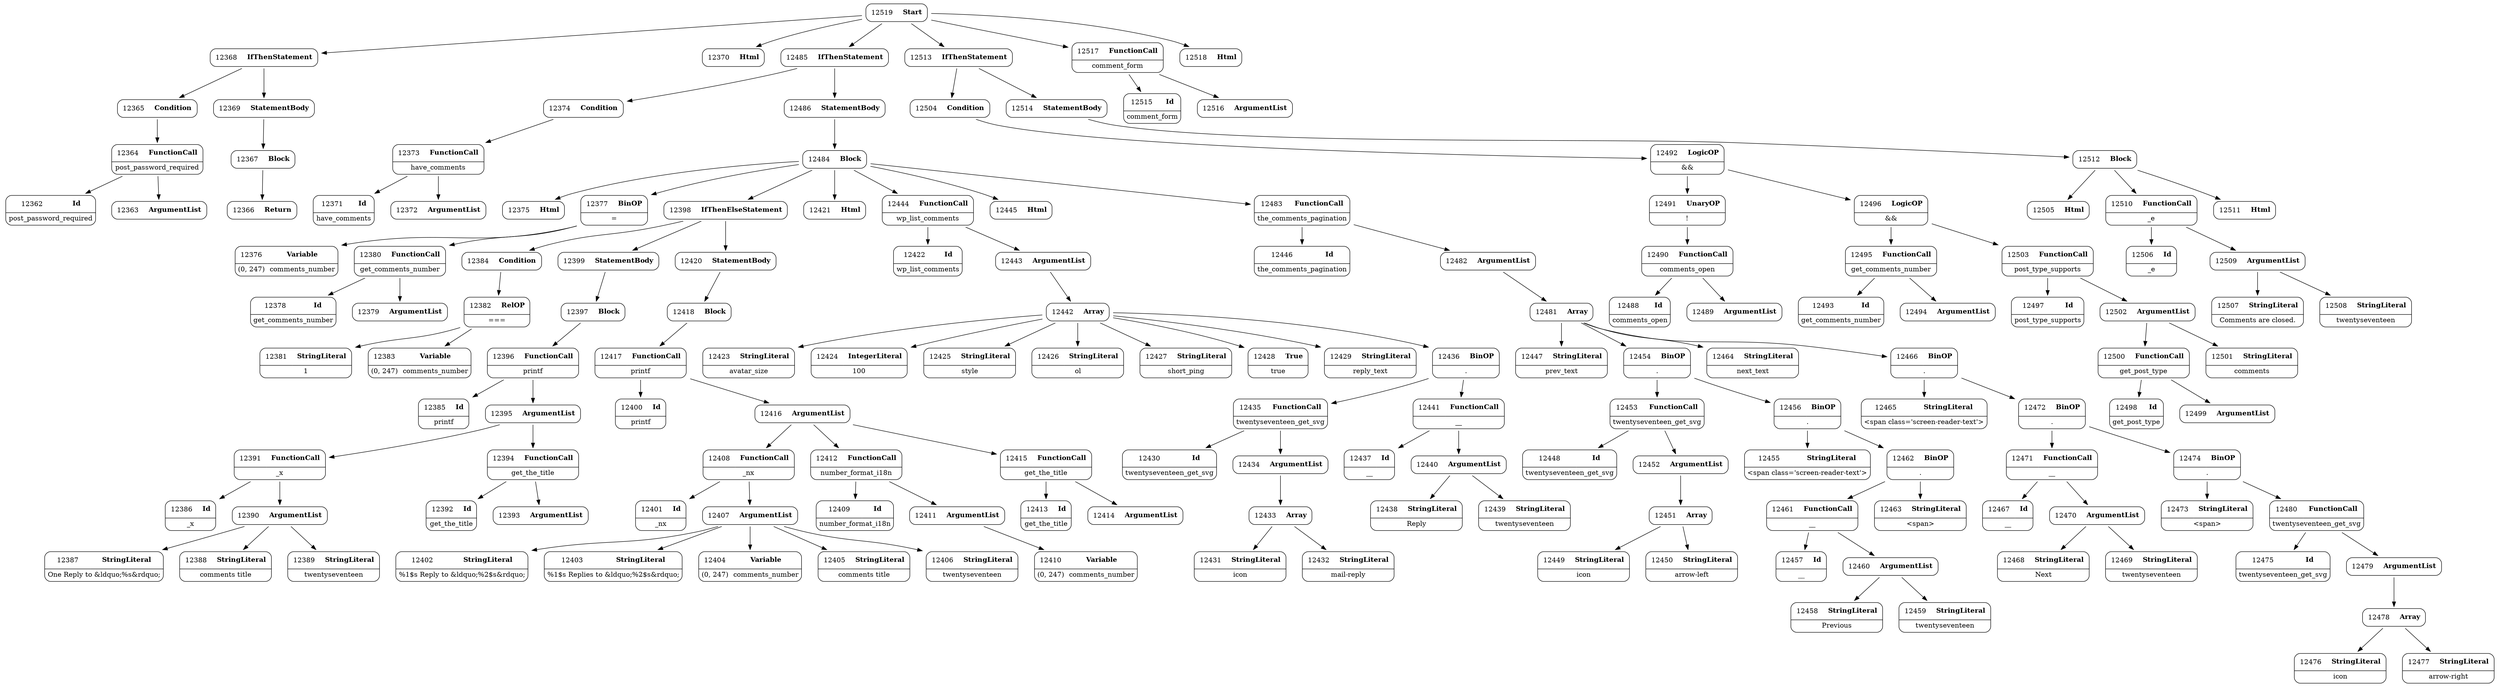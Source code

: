 digraph ast {
node [shape=none];
12362 [label=<<TABLE border='1' cellspacing='0' cellpadding='10' style='rounded' ><TR><TD border='0'>12362</TD><TD border='0'><B>Id</B></TD></TR><HR/><TR><TD border='0' cellpadding='5' colspan='2'>post_password_required</TD></TR></TABLE>>];
12363 [label=<<TABLE border='1' cellspacing='0' cellpadding='10' style='rounded' ><TR><TD border='0'>12363</TD><TD border='0'><B>ArgumentList</B></TD></TR></TABLE>>];
12364 [label=<<TABLE border='1' cellspacing='0' cellpadding='10' style='rounded' ><TR><TD border='0'>12364</TD><TD border='0'><B>FunctionCall</B></TD></TR><HR/><TR><TD border='0' cellpadding='5' colspan='2'>post_password_required</TD></TR></TABLE>>];
12364 -> 12362 [weight=2];
12364 -> 12363 [weight=2];
12365 [label=<<TABLE border='1' cellspacing='0' cellpadding='10' style='rounded' ><TR><TD border='0'>12365</TD><TD border='0'><B>Condition</B></TD></TR></TABLE>>];
12365 -> 12364 [weight=2];
12366 [label=<<TABLE border='1' cellspacing='0' cellpadding='10' style='rounded' ><TR><TD border='0'>12366</TD><TD border='0'><B>Return</B></TD></TR></TABLE>>];
12367 [label=<<TABLE border='1' cellspacing='0' cellpadding='10' style='rounded' ><TR><TD border='0'>12367</TD><TD border='0'><B>Block</B></TD></TR></TABLE>>];
12367 -> 12366 [weight=2];
12368 [label=<<TABLE border='1' cellspacing='0' cellpadding='10' style='rounded' ><TR><TD border='0'>12368</TD><TD border='0'><B>IfThenStatement</B></TD></TR></TABLE>>];
12368 -> 12365 [weight=2];
12368 -> 12369 [weight=2];
12369 [label=<<TABLE border='1' cellspacing='0' cellpadding='10' style='rounded' ><TR><TD border='0'>12369</TD><TD border='0'><B>StatementBody</B></TD></TR></TABLE>>];
12369 -> 12367 [weight=2];
12370 [label=<<TABLE border='1' cellspacing='0' cellpadding='10' style='rounded' ><TR><TD border='0'>12370</TD><TD border='0'><B>Html</B></TD></TR></TABLE>>];
12371 [label=<<TABLE border='1' cellspacing='0' cellpadding='10' style='rounded' ><TR><TD border='0'>12371</TD><TD border='0'><B>Id</B></TD></TR><HR/><TR><TD border='0' cellpadding='5' colspan='2'>have_comments</TD></TR></TABLE>>];
12372 [label=<<TABLE border='1' cellspacing='0' cellpadding='10' style='rounded' ><TR><TD border='0'>12372</TD><TD border='0'><B>ArgumentList</B></TD></TR></TABLE>>];
12373 [label=<<TABLE border='1' cellspacing='0' cellpadding='10' style='rounded' ><TR><TD border='0'>12373</TD><TD border='0'><B>FunctionCall</B></TD></TR><HR/><TR><TD border='0' cellpadding='5' colspan='2'>have_comments</TD></TR></TABLE>>];
12373 -> 12371 [weight=2];
12373 -> 12372 [weight=2];
12374 [label=<<TABLE border='1' cellspacing='0' cellpadding='10' style='rounded' ><TR><TD border='0'>12374</TD><TD border='0'><B>Condition</B></TD></TR></TABLE>>];
12374 -> 12373 [weight=2];
12375 [label=<<TABLE border='1' cellspacing='0' cellpadding='10' style='rounded' ><TR><TD border='0'>12375</TD><TD border='0'><B>Html</B></TD></TR></TABLE>>];
12376 [label=<<TABLE border='1' cellspacing='0' cellpadding='10' style='rounded' ><TR><TD border='0'>12376</TD><TD border='0'><B>Variable</B></TD></TR><HR/><TR><TD border='0' cellpadding='5'>(0, 247)</TD><TD border='0' cellpadding='5'>comments_number</TD></TR></TABLE>>];
12377 [label=<<TABLE border='1' cellspacing='0' cellpadding='10' style='rounded' ><TR><TD border='0'>12377</TD><TD border='0'><B>BinOP</B></TD></TR><HR/><TR><TD border='0' cellpadding='5' colspan='2'>=</TD></TR></TABLE>>];
12377 -> 12376 [weight=2];
12377 -> 12380 [weight=2];
12378 [label=<<TABLE border='1' cellspacing='0' cellpadding='10' style='rounded' ><TR><TD border='0'>12378</TD><TD border='0'><B>Id</B></TD></TR><HR/><TR><TD border='0' cellpadding='5' colspan='2'>get_comments_number</TD></TR></TABLE>>];
12379 [label=<<TABLE border='1' cellspacing='0' cellpadding='10' style='rounded' ><TR><TD border='0'>12379</TD><TD border='0'><B>ArgumentList</B></TD></TR></TABLE>>];
12380 [label=<<TABLE border='1' cellspacing='0' cellpadding='10' style='rounded' ><TR><TD border='0'>12380</TD><TD border='0'><B>FunctionCall</B></TD></TR><HR/><TR><TD border='0' cellpadding='5' colspan='2'>get_comments_number</TD></TR></TABLE>>];
12380 -> 12378 [weight=2];
12380 -> 12379 [weight=2];
12381 [label=<<TABLE border='1' cellspacing='0' cellpadding='10' style='rounded' ><TR><TD border='0'>12381</TD><TD border='0'><B>StringLiteral</B></TD></TR><HR/><TR><TD border='0' cellpadding='5' colspan='2'>1</TD></TR></TABLE>>];
12382 [label=<<TABLE border='1' cellspacing='0' cellpadding='10' style='rounded' ><TR><TD border='0'>12382</TD><TD border='0'><B>RelOP</B></TD></TR><HR/><TR><TD border='0' cellpadding='5' colspan='2'>===</TD></TR></TABLE>>];
12382 -> 12381 [weight=2];
12382 -> 12383 [weight=2];
12383 [label=<<TABLE border='1' cellspacing='0' cellpadding='10' style='rounded' ><TR><TD border='0'>12383</TD><TD border='0'><B>Variable</B></TD></TR><HR/><TR><TD border='0' cellpadding='5'>(0, 247)</TD><TD border='0' cellpadding='5'>comments_number</TD></TR></TABLE>>];
12384 [label=<<TABLE border='1' cellspacing='0' cellpadding='10' style='rounded' ><TR><TD border='0'>12384</TD><TD border='0'><B>Condition</B></TD></TR></TABLE>>];
12384 -> 12382 [weight=2];
12385 [label=<<TABLE border='1' cellspacing='0' cellpadding='10' style='rounded' ><TR><TD border='0'>12385</TD><TD border='0'><B>Id</B></TD></TR><HR/><TR><TD border='0' cellpadding='5' colspan='2'>printf</TD></TR></TABLE>>];
12386 [label=<<TABLE border='1' cellspacing='0' cellpadding='10' style='rounded' ><TR><TD border='0'>12386</TD><TD border='0'><B>Id</B></TD></TR><HR/><TR><TD border='0' cellpadding='5' colspan='2'>_x</TD></TR></TABLE>>];
12387 [label=<<TABLE border='1' cellspacing='0' cellpadding='10' style='rounded' ><TR><TD border='0'>12387</TD><TD border='0'><B>StringLiteral</B></TD></TR><HR/><TR><TD border='0' cellpadding='5' colspan='2'>One Reply to &amp;ldquo;%s&amp;rdquo;</TD></TR></TABLE>>];
12388 [label=<<TABLE border='1' cellspacing='0' cellpadding='10' style='rounded' ><TR><TD border='0'>12388</TD><TD border='0'><B>StringLiteral</B></TD></TR><HR/><TR><TD border='0' cellpadding='5' colspan='2'>comments title</TD></TR></TABLE>>];
12389 [label=<<TABLE border='1' cellspacing='0' cellpadding='10' style='rounded' ><TR><TD border='0'>12389</TD><TD border='0'><B>StringLiteral</B></TD></TR><HR/><TR><TD border='0' cellpadding='5' colspan='2'>twentyseventeen</TD></TR></TABLE>>];
12390 [label=<<TABLE border='1' cellspacing='0' cellpadding='10' style='rounded' ><TR><TD border='0'>12390</TD><TD border='0'><B>ArgumentList</B></TD></TR></TABLE>>];
12390 -> 12387 [weight=2];
12390 -> 12388 [weight=2];
12390 -> 12389 [weight=2];
12391 [label=<<TABLE border='1' cellspacing='0' cellpadding='10' style='rounded' ><TR><TD border='0'>12391</TD><TD border='0'><B>FunctionCall</B></TD></TR><HR/><TR><TD border='0' cellpadding='5' colspan='2'>_x</TD></TR></TABLE>>];
12391 -> 12386 [weight=2];
12391 -> 12390 [weight=2];
12392 [label=<<TABLE border='1' cellspacing='0' cellpadding='10' style='rounded' ><TR><TD border='0'>12392</TD><TD border='0'><B>Id</B></TD></TR><HR/><TR><TD border='0' cellpadding='5' colspan='2'>get_the_title</TD></TR></TABLE>>];
12393 [label=<<TABLE border='1' cellspacing='0' cellpadding='10' style='rounded' ><TR><TD border='0'>12393</TD><TD border='0'><B>ArgumentList</B></TD></TR></TABLE>>];
12394 [label=<<TABLE border='1' cellspacing='0' cellpadding='10' style='rounded' ><TR><TD border='0'>12394</TD><TD border='0'><B>FunctionCall</B></TD></TR><HR/><TR><TD border='0' cellpadding='5' colspan='2'>get_the_title</TD></TR></TABLE>>];
12394 -> 12392 [weight=2];
12394 -> 12393 [weight=2];
12395 [label=<<TABLE border='1' cellspacing='0' cellpadding='10' style='rounded' ><TR><TD border='0'>12395</TD><TD border='0'><B>ArgumentList</B></TD></TR></TABLE>>];
12395 -> 12391 [weight=2];
12395 -> 12394 [weight=2];
12396 [label=<<TABLE border='1' cellspacing='0' cellpadding='10' style='rounded' ><TR><TD border='0'>12396</TD><TD border='0'><B>FunctionCall</B></TD></TR><HR/><TR><TD border='0' cellpadding='5' colspan='2'>printf</TD></TR></TABLE>>];
12396 -> 12385 [weight=2];
12396 -> 12395 [weight=2];
12397 [label=<<TABLE border='1' cellspacing='0' cellpadding='10' style='rounded' ><TR><TD border='0'>12397</TD><TD border='0'><B>Block</B></TD></TR></TABLE>>];
12397 -> 12396 [weight=2];
12398 [label=<<TABLE border='1' cellspacing='0' cellpadding='10' style='rounded' ><TR><TD border='0'>12398</TD><TD border='0'><B>IfThenElseStatement</B></TD></TR></TABLE>>];
12398 -> 12384 [weight=2];
12398 -> 12399 [weight=2];
12398 -> 12420 [weight=2];
12399 [label=<<TABLE border='1' cellspacing='0' cellpadding='10' style='rounded' ><TR><TD border='0'>12399</TD><TD border='0'><B>StatementBody</B></TD></TR></TABLE>>];
12399 -> 12397 [weight=2];
12400 [label=<<TABLE border='1' cellspacing='0' cellpadding='10' style='rounded' ><TR><TD border='0'>12400</TD><TD border='0'><B>Id</B></TD></TR><HR/><TR><TD border='0' cellpadding='5' colspan='2'>printf</TD></TR></TABLE>>];
12401 [label=<<TABLE border='1' cellspacing='0' cellpadding='10' style='rounded' ><TR><TD border='0'>12401</TD><TD border='0'><B>Id</B></TD></TR><HR/><TR><TD border='0' cellpadding='5' colspan='2'>_nx</TD></TR></TABLE>>];
12402 [label=<<TABLE border='1' cellspacing='0' cellpadding='10' style='rounded' ><TR><TD border='0'>12402</TD><TD border='0'><B>StringLiteral</B></TD></TR><HR/><TR><TD border='0' cellpadding='5' colspan='2'>%1$s Reply to &amp;ldquo;%2$s&amp;rdquo;</TD></TR></TABLE>>];
12403 [label=<<TABLE border='1' cellspacing='0' cellpadding='10' style='rounded' ><TR><TD border='0'>12403</TD><TD border='0'><B>StringLiteral</B></TD></TR><HR/><TR><TD border='0' cellpadding='5' colspan='2'>%1$s Replies to &amp;ldquo;%2$s&amp;rdquo;</TD></TR></TABLE>>];
12404 [label=<<TABLE border='1' cellspacing='0' cellpadding='10' style='rounded' ><TR><TD border='0'>12404</TD><TD border='0'><B>Variable</B></TD></TR><HR/><TR><TD border='0' cellpadding='5'>(0, 247)</TD><TD border='0' cellpadding='5'>comments_number</TD></TR></TABLE>>];
12405 [label=<<TABLE border='1' cellspacing='0' cellpadding='10' style='rounded' ><TR><TD border='0'>12405</TD><TD border='0'><B>StringLiteral</B></TD></TR><HR/><TR><TD border='0' cellpadding='5' colspan='2'>comments title</TD></TR></TABLE>>];
12406 [label=<<TABLE border='1' cellspacing='0' cellpadding='10' style='rounded' ><TR><TD border='0'>12406</TD><TD border='0'><B>StringLiteral</B></TD></TR><HR/><TR><TD border='0' cellpadding='5' colspan='2'>twentyseventeen</TD></TR></TABLE>>];
12407 [label=<<TABLE border='1' cellspacing='0' cellpadding='10' style='rounded' ><TR><TD border='0'>12407</TD><TD border='0'><B>ArgumentList</B></TD></TR></TABLE>>];
12407 -> 12402 [weight=2];
12407 -> 12403 [weight=2];
12407 -> 12404 [weight=2];
12407 -> 12405 [weight=2];
12407 -> 12406 [weight=2];
12408 [label=<<TABLE border='1' cellspacing='0' cellpadding='10' style='rounded' ><TR><TD border='0'>12408</TD><TD border='0'><B>FunctionCall</B></TD></TR><HR/><TR><TD border='0' cellpadding='5' colspan='2'>_nx</TD></TR></TABLE>>];
12408 -> 12401 [weight=2];
12408 -> 12407 [weight=2];
12409 [label=<<TABLE border='1' cellspacing='0' cellpadding='10' style='rounded' ><TR><TD border='0'>12409</TD><TD border='0'><B>Id</B></TD></TR><HR/><TR><TD border='0' cellpadding='5' colspan='2'>number_format_i18n</TD></TR></TABLE>>];
12410 [label=<<TABLE border='1' cellspacing='0' cellpadding='10' style='rounded' ><TR><TD border='0'>12410</TD><TD border='0'><B>Variable</B></TD></TR><HR/><TR><TD border='0' cellpadding='5'>(0, 247)</TD><TD border='0' cellpadding='5'>comments_number</TD></TR></TABLE>>];
12411 [label=<<TABLE border='1' cellspacing='0' cellpadding='10' style='rounded' ><TR><TD border='0'>12411</TD><TD border='0'><B>ArgumentList</B></TD></TR></TABLE>>];
12411 -> 12410 [weight=2];
12412 [label=<<TABLE border='1' cellspacing='0' cellpadding='10' style='rounded' ><TR><TD border='0'>12412</TD><TD border='0'><B>FunctionCall</B></TD></TR><HR/><TR><TD border='0' cellpadding='5' colspan='2'>number_format_i18n</TD></TR></TABLE>>];
12412 -> 12409 [weight=2];
12412 -> 12411 [weight=2];
12413 [label=<<TABLE border='1' cellspacing='0' cellpadding='10' style='rounded' ><TR><TD border='0'>12413</TD><TD border='0'><B>Id</B></TD></TR><HR/><TR><TD border='0' cellpadding='5' colspan='2'>get_the_title</TD></TR></TABLE>>];
12414 [label=<<TABLE border='1' cellspacing='0' cellpadding='10' style='rounded' ><TR><TD border='0'>12414</TD><TD border='0'><B>ArgumentList</B></TD></TR></TABLE>>];
12415 [label=<<TABLE border='1' cellspacing='0' cellpadding='10' style='rounded' ><TR><TD border='0'>12415</TD><TD border='0'><B>FunctionCall</B></TD></TR><HR/><TR><TD border='0' cellpadding='5' colspan='2'>get_the_title</TD></TR></TABLE>>];
12415 -> 12413 [weight=2];
12415 -> 12414 [weight=2];
12416 [label=<<TABLE border='1' cellspacing='0' cellpadding='10' style='rounded' ><TR><TD border='0'>12416</TD><TD border='0'><B>ArgumentList</B></TD></TR></TABLE>>];
12416 -> 12408 [weight=2];
12416 -> 12412 [weight=2];
12416 -> 12415 [weight=2];
12417 [label=<<TABLE border='1' cellspacing='0' cellpadding='10' style='rounded' ><TR><TD border='0'>12417</TD><TD border='0'><B>FunctionCall</B></TD></TR><HR/><TR><TD border='0' cellpadding='5' colspan='2'>printf</TD></TR></TABLE>>];
12417 -> 12400 [weight=2];
12417 -> 12416 [weight=2];
12418 [label=<<TABLE border='1' cellspacing='0' cellpadding='10' style='rounded' ><TR><TD border='0'>12418</TD><TD border='0'><B>Block</B></TD></TR></TABLE>>];
12418 -> 12417 [weight=2];
12420 [label=<<TABLE border='1' cellspacing='0' cellpadding='10' style='rounded' ><TR><TD border='0'>12420</TD><TD border='0'><B>StatementBody</B></TD></TR></TABLE>>];
12420 -> 12418 [weight=2];
12421 [label=<<TABLE border='1' cellspacing='0' cellpadding='10' style='rounded' ><TR><TD border='0'>12421</TD><TD border='0'><B>Html</B></TD></TR></TABLE>>];
12422 [label=<<TABLE border='1' cellspacing='0' cellpadding='10' style='rounded' ><TR><TD border='0'>12422</TD><TD border='0'><B>Id</B></TD></TR><HR/><TR><TD border='0' cellpadding='5' colspan='2'>wp_list_comments</TD></TR></TABLE>>];
12423 [label=<<TABLE border='1' cellspacing='0' cellpadding='10' style='rounded' ><TR><TD border='0'>12423</TD><TD border='0'><B>StringLiteral</B></TD></TR><HR/><TR><TD border='0' cellpadding='5' colspan='2'>avatar_size</TD></TR></TABLE>>];
12424 [label=<<TABLE border='1' cellspacing='0' cellpadding='10' style='rounded' ><TR><TD border='0'>12424</TD><TD border='0'><B>IntegerLiteral</B></TD></TR><HR/><TR><TD border='0' cellpadding='5' colspan='2'>100</TD></TR></TABLE>>];
12425 [label=<<TABLE border='1' cellspacing='0' cellpadding='10' style='rounded' ><TR><TD border='0'>12425</TD><TD border='0'><B>StringLiteral</B></TD></TR><HR/><TR><TD border='0' cellpadding='5' colspan='2'>style</TD></TR></TABLE>>];
12426 [label=<<TABLE border='1' cellspacing='0' cellpadding='10' style='rounded' ><TR><TD border='0'>12426</TD><TD border='0'><B>StringLiteral</B></TD></TR><HR/><TR><TD border='0' cellpadding='5' colspan='2'>ol</TD></TR></TABLE>>];
12427 [label=<<TABLE border='1' cellspacing='0' cellpadding='10' style='rounded' ><TR><TD border='0'>12427</TD><TD border='0'><B>StringLiteral</B></TD></TR><HR/><TR><TD border='0' cellpadding='5' colspan='2'>short_ping</TD></TR></TABLE>>];
12428 [label=<<TABLE border='1' cellspacing='0' cellpadding='10' style='rounded' ><TR><TD border='0'>12428</TD><TD border='0'><B>True</B></TD></TR><HR/><TR><TD border='0' cellpadding='5' colspan='2'>true</TD></TR></TABLE>>];
12429 [label=<<TABLE border='1' cellspacing='0' cellpadding='10' style='rounded' ><TR><TD border='0'>12429</TD><TD border='0'><B>StringLiteral</B></TD></TR><HR/><TR><TD border='0' cellpadding='5' colspan='2'>reply_text</TD></TR></TABLE>>];
12430 [label=<<TABLE border='1' cellspacing='0' cellpadding='10' style='rounded' ><TR><TD border='0'>12430</TD><TD border='0'><B>Id</B></TD></TR><HR/><TR><TD border='0' cellpadding='5' colspan='2'>twentyseventeen_get_svg</TD></TR></TABLE>>];
12431 [label=<<TABLE border='1' cellspacing='0' cellpadding='10' style='rounded' ><TR><TD border='0'>12431</TD><TD border='0'><B>StringLiteral</B></TD></TR><HR/><TR><TD border='0' cellpadding='5' colspan='2'>icon</TD></TR></TABLE>>];
12432 [label=<<TABLE border='1' cellspacing='0' cellpadding='10' style='rounded' ><TR><TD border='0'>12432</TD><TD border='0'><B>StringLiteral</B></TD></TR><HR/><TR><TD border='0' cellpadding='5' colspan='2'>mail-reply</TD></TR></TABLE>>];
12433 [label=<<TABLE border='1' cellspacing='0' cellpadding='10' style='rounded' ><TR><TD border='0'>12433</TD><TD border='0'><B>Array</B></TD></TR></TABLE>>];
12433 -> 12431 [weight=2];
12433 -> 12432 [weight=2];
12434 [label=<<TABLE border='1' cellspacing='0' cellpadding='10' style='rounded' ><TR><TD border='0'>12434</TD><TD border='0'><B>ArgumentList</B></TD></TR></TABLE>>];
12434 -> 12433 [weight=2];
12435 [label=<<TABLE border='1' cellspacing='0' cellpadding='10' style='rounded' ><TR><TD border='0'>12435</TD><TD border='0'><B>FunctionCall</B></TD></TR><HR/><TR><TD border='0' cellpadding='5' colspan='2'>twentyseventeen_get_svg</TD></TR></TABLE>>];
12435 -> 12430 [weight=2];
12435 -> 12434 [weight=2];
12436 [label=<<TABLE border='1' cellspacing='0' cellpadding='10' style='rounded' ><TR><TD border='0'>12436</TD><TD border='0'><B>BinOP</B></TD></TR><HR/><TR><TD border='0' cellpadding='5' colspan='2'>.</TD></TR></TABLE>>];
12436 -> 12435 [weight=2];
12436 -> 12441 [weight=2];
12437 [label=<<TABLE border='1' cellspacing='0' cellpadding='10' style='rounded' ><TR><TD border='0'>12437</TD><TD border='0'><B>Id</B></TD></TR><HR/><TR><TD border='0' cellpadding='5' colspan='2'>__</TD></TR></TABLE>>];
12438 [label=<<TABLE border='1' cellspacing='0' cellpadding='10' style='rounded' ><TR><TD border='0'>12438</TD><TD border='0'><B>StringLiteral</B></TD></TR><HR/><TR><TD border='0' cellpadding='5' colspan='2'>Reply</TD></TR></TABLE>>];
12439 [label=<<TABLE border='1' cellspacing='0' cellpadding='10' style='rounded' ><TR><TD border='0'>12439</TD><TD border='0'><B>StringLiteral</B></TD></TR><HR/><TR><TD border='0' cellpadding='5' colspan='2'>twentyseventeen</TD></TR></TABLE>>];
12440 [label=<<TABLE border='1' cellspacing='0' cellpadding='10' style='rounded' ><TR><TD border='0'>12440</TD><TD border='0'><B>ArgumentList</B></TD></TR></TABLE>>];
12440 -> 12438 [weight=2];
12440 -> 12439 [weight=2];
12441 [label=<<TABLE border='1' cellspacing='0' cellpadding='10' style='rounded' ><TR><TD border='0'>12441</TD><TD border='0'><B>FunctionCall</B></TD></TR><HR/><TR><TD border='0' cellpadding='5' colspan='2'>__</TD></TR></TABLE>>];
12441 -> 12437 [weight=2];
12441 -> 12440 [weight=2];
12442 [label=<<TABLE border='1' cellspacing='0' cellpadding='10' style='rounded' ><TR><TD border='0'>12442</TD><TD border='0'><B>Array</B></TD></TR></TABLE>>];
12442 -> 12423 [weight=2];
12442 -> 12424 [weight=2];
12442 -> 12425 [weight=2];
12442 -> 12426 [weight=2];
12442 -> 12427 [weight=2];
12442 -> 12428 [weight=2];
12442 -> 12429 [weight=2];
12442 -> 12436 [weight=2];
12443 [label=<<TABLE border='1' cellspacing='0' cellpadding='10' style='rounded' ><TR><TD border='0'>12443</TD><TD border='0'><B>ArgumentList</B></TD></TR></TABLE>>];
12443 -> 12442 [weight=2];
12444 [label=<<TABLE border='1' cellspacing='0' cellpadding='10' style='rounded' ><TR><TD border='0'>12444</TD><TD border='0'><B>FunctionCall</B></TD></TR><HR/><TR><TD border='0' cellpadding='5' colspan='2'>wp_list_comments</TD></TR></TABLE>>];
12444 -> 12422 [weight=2];
12444 -> 12443 [weight=2];
12445 [label=<<TABLE border='1' cellspacing='0' cellpadding='10' style='rounded' ><TR><TD border='0'>12445</TD><TD border='0'><B>Html</B></TD></TR></TABLE>>];
12446 [label=<<TABLE border='1' cellspacing='0' cellpadding='10' style='rounded' ><TR><TD border='0'>12446</TD><TD border='0'><B>Id</B></TD></TR><HR/><TR><TD border='0' cellpadding='5' colspan='2'>the_comments_pagination</TD></TR></TABLE>>];
12447 [label=<<TABLE border='1' cellspacing='0' cellpadding='10' style='rounded' ><TR><TD border='0'>12447</TD><TD border='0'><B>StringLiteral</B></TD></TR><HR/><TR><TD border='0' cellpadding='5' colspan='2'>prev_text</TD></TR></TABLE>>];
12448 [label=<<TABLE border='1' cellspacing='0' cellpadding='10' style='rounded' ><TR><TD border='0'>12448</TD><TD border='0'><B>Id</B></TD></TR><HR/><TR><TD border='0' cellpadding='5' colspan='2'>twentyseventeen_get_svg</TD></TR></TABLE>>];
12449 [label=<<TABLE border='1' cellspacing='0' cellpadding='10' style='rounded' ><TR><TD border='0'>12449</TD><TD border='0'><B>StringLiteral</B></TD></TR><HR/><TR><TD border='0' cellpadding='5' colspan='2'>icon</TD></TR></TABLE>>];
12450 [label=<<TABLE border='1' cellspacing='0' cellpadding='10' style='rounded' ><TR><TD border='0'>12450</TD><TD border='0'><B>StringLiteral</B></TD></TR><HR/><TR><TD border='0' cellpadding='5' colspan='2'>arrow-left</TD></TR></TABLE>>];
12451 [label=<<TABLE border='1' cellspacing='0' cellpadding='10' style='rounded' ><TR><TD border='0'>12451</TD><TD border='0'><B>Array</B></TD></TR></TABLE>>];
12451 -> 12449 [weight=2];
12451 -> 12450 [weight=2];
12452 [label=<<TABLE border='1' cellspacing='0' cellpadding='10' style='rounded' ><TR><TD border='0'>12452</TD><TD border='0'><B>ArgumentList</B></TD></TR></TABLE>>];
12452 -> 12451 [weight=2];
12453 [label=<<TABLE border='1' cellspacing='0' cellpadding='10' style='rounded' ><TR><TD border='0'>12453</TD><TD border='0'><B>FunctionCall</B></TD></TR><HR/><TR><TD border='0' cellpadding='5' colspan='2'>twentyseventeen_get_svg</TD></TR></TABLE>>];
12453 -> 12448 [weight=2];
12453 -> 12452 [weight=2];
12454 [label=<<TABLE border='1' cellspacing='0' cellpadding='10' style='rounded' ><TR><TD border='0'>12454</TD><TD border='0'><B>BinOP</B></TD></TR><HR/><TR><TD border='0' cellpadding='5' colspan='2'>.</TD></TR></TABLE>>];
12454 -> 12453 [weight=2];
12454 -> 12456 [weight=2];
12455 [label=<<TABLE border='1' cellspacing='0' cellpadding='10' style='rounded' ><TR><TD border='0'>12455</TD><TD border='0'><B>StringLiteral</B></TD></TR><HR/><TR><TD border='0' cellpadding='5' colspan='2'>&lt;span class='screen-reader-text'&gt;</TD></TR></TABLE>>];
12456 [label=<<TABLE border='1' cellspacing='0' cellpadding='10' style='rounded' ><TR><TD border='0'>12456</TD><TD border='0'><B>BinOP</B></TD></TR><HR/><TR><TD border='0' cellpadding='5' colspan='2'>.</TD></TR></TABLE>>];
12456 -> 12455 [weight=2];
12456 -> 12462 [weight=2];
12457 [label=<<TABLE border='1' cellspacing='0' cellpadding='10' style='rounded' ><TR><TD border='0'>12457</TD><TD border='0'><B>Id</B></TD></TR><HR/><TR><TD border='0' cellpadding='5' colspan='2'>__</TD></TR></TABLE>>];
12458 [label=<<TABLE border='1' cellspacing='0' cellpadding='10' style='rounded' ><TR><TD border='0'>12458</TD><TD border='0'><B>StringLiteral</B></TD></TR><HR/><TR><TD border='0' cellpadding='5' colspan='2'>Previous</TD></TR></TABLE>>];
12459 [label=<<TABLE border='1' cellspacing='0' cellpadding='10' style='rounded' ><TR><TD border='0'>12459</TD><TD border='0'><B>StringLiteral</B></TD></TR><HR/><TR><TD border='0' cellpadding='5' colspan='2'>twentyseventeen</TD></TR></TABLE>>];
12460 [label=<<TABLE border='1' cellspacing='0' cellpadding='10' style='rounded' ><TR><TD border='0'>12460</TD><TD border='0'><B>ArgumentList</B></TD></TR></TABLE>>];
12460 -> 12458 [weight=2];
12460 -> 12459 [weight=2];
12461 [label=<<TABLE border='1' cellspacing='0' cellpadding='10' style='rounded' ><TR><TD border='0'>12461</TD><TD border='0'><B>FunctionCall</B></TD></TR><HR/><TR><TD border='0' cellpadding='5' colspan='2'>__</TD></TR></TABLE>>];
12461 -> 12457 [weight=2];
12461 -> 12460 [weight=2];
12462 [label=<<TABLE border='1' cellspacing='0' cellpadding='10' style='rounded' ><TR><TD border='0'>12462</TD><TD border='0'><B>BinOP</B></TD></TR><HR/><TR><TD border='0' cellpadding='5' colspan='2'>.</TD></TR></TABLE>>];
12462 -> 12461 [weight=2];
12462 -> 12463 [weight=2];
12463 [label=<<TABLE border='1' cellspacing='0' cellpadding='10' style='rounded' ><TR><TD border='0'>12463</TD><TD border='0'><B>StringLiteral</B></TD></TR><HR/><TR><TD border='0' cellpadding='5' colspan='2'>&lt;span&gt;</TD></TR></TABLE>>];
12464 [label=<<TABLE border='1' cellspacing='0' cellpadding='10' style='rounded' ><TR><TD border='0'>12464</TD><TD border='0'><B>StringLiteral</B></TD></TR><HR/><TR><TD border='0' cellpadding='5' colspan='2'>next_text</TD></TR></TABLE>>];
12465 [label=<<TABLE border='1' cellspacing='0' cellpadding='10' style='rounded' ><TR><TD border='0'>12465</TD><TD border='0'><B>StringLiteral</B></TD></TR><HR/><TR><TD border='0' cellpadding='5' colspan='2'>&lt;span class='screen-reader-text'&gt;</TD></TR></TABLE>>];
12466 [label=<<TABLE border='1' cellspacing='0' cellpadding='10' style='rounded' ><TR><TD border='0'>12466</TD><TD border='0'><B>BinOP</B></TD></TR><HR/><TR><TD border='0' cellpadding='5' colspan='2'>.</TD></TR></TABLE>>];
12466 -> 12465 [weight=2];
12466 -> 12472 [weight=2];
12467 [label=<<TABLE border='1' cellspacing='0' cellpadding='10' style='rounded' ><TR><TD border='0'>12467</TD><TD border='0'><B>Id</B></TD></TR><HR/><TR><TD border='0' cellpadding='5' colspan='2'>__</TD></TR></TABLE>>];
12468 [label=<<TABLE border='1' cellspacing='0' cellpadding='10' style='rounded' ><TR><TD border='0'>12468</TD><TD border='0'><B>StringLiteral</B></TD></TR><HR/><TR><TD border='0' cellpadding='5' colspan='2'>Next</TD></TR></TABLE>>];
12469 [label=<<TABLE border='1' cellspacing='0' cellpadding='10' style='rounded' ><TR><TD border='0'>12469</TD><TD border='0'><B>StringLiteral</B></TD></TR><HR/><TR><TD border='0' cellpadding='5' colspan='2'>twentyseventeen</TD></TR></TABLE>>];
12470 [label=<<TABLE border='1' cellspacing='0' cellpadding='10' style='rounded' ><TR><TD border='0'>12470</TD><TD border='0'><B>ArgumentList</B></TD></TR></TABLE>>];
12470 -> 12468 [weight=2];
12470 -> 12469 [weight=2];
12471 [label=<<TABLE border='1' cellspacing='0' cellpadding='10' style='rounded' ><TR><TD border='0'>12471</TD><TD border='0'><B>FunctionCall</B></TD></TR><HR/><TR><TD border='0' cellpadding='5' colspan='2'>__</TD></TR></TABLE>>];
12471 -> 12467 [weight=2];
12471 -> 12470 [weight=2];
12472 [label=<<TABLE border='1' cellspacing='0' cellpadding='10' style='rounded' ><TR><TD border='0'>12472</TD><TD border='0'><B>BinOP</B></TD></TR><HR/><TR><TD border='0' cellpadding='5' colspan='2'>.</TD></TR></TABLE>>];
12472 -> 12471 [weight=2];
12472 -> 12474 [weight=2];
12473 [label=<<TABLE border='1' cellspacing='0' cellpadding='10' style='rounded' ><TR><TD border='0'>12473</TD><TD border='0'><B>StringLiteral</B></TD></TR><HR/><TR><TD border='0' cellpadding='5' colspan='2'>&lt;span&gt;</TD></TR></TABLE>>];
12474 [label=<<TABLE border='1' cellspacing='0' cellpadding='10' style='rounded' ><TR><TD border='0'>12474</TD><TD border='0'><B>BinOP</B></TD></TR><HR/><TR><TD border='0' cellpadding='5' colspan='2'>.</TD></TR></TABLE>>];
12474 -> 12473 [weight=2];
12474 -> 12480 [weight=2];
12475 [label=<<TABLE border='1' cellspacing='0' cellpadding='10' style='rounded' ><TR><TD border='0'>12475</TD><TD border='0'><B>Id</B></TD></TR><HR/><TR><TD border='0' cellpadding='5' colspan='2'>twentyseventeen_get_svg</TD></TR></TABLE>>];
12476 [label=<<TABLE border='1' cellspacing='0' cellpadding='10' style='rounded' ><TR><TD border='0'>12476</TD><TD border='0'><B>StringLiteral</B></TD></TR><HR/><TR><TD border='0' cellpadding='5' colspan='2'>icon</TD></TR></TABLE>>];
12477 [label=<<TABLE border='1' cellspacing='0' cellpadding='10' style='rounded' ><TR><TD border='0'>12477</TD><TD border='0'><B>StringLiteral</B></TD></TR><HR/><TR><TD border='0' cellpadding='5' colspan='2'>arrow-right</TD></TR></TABLE>>];
12478 [label=<<TABLE border='1' cellspacing='0' cellpadding='10' style='rounded' ><TR><TD border='0'>12478</TD><TD border='0'><B>Array</B></TD></TR></TABLE>>];
12478 -> 12476 [weight=2];
12478 -> 12477 [weight=2];
12479 [label=<<TABLE border='1' cellspacing='0' cellpadding='10' style='rounded' ><TR><TD border='0'>12479</TD><TD border='0'><B>ArgumentList</B></TD></TR></TABLE>>];
12479 -> 12478 [weight=2];
12480 [label=<<TABLE border='1' cellspacing='0' cellpadding='10' style='rounded' ><TR><TD border='0'>12480</TD><TD border='0'><B>FunctionCall</B></TD></TR><HR/><TR><TD border='0' cellpadding='5' colspan='2'>twentyseventeen_get_svg</TD></TR></TABLE>>];
12480 -> 12475 [weight=2];
12480 -> 12479 [weight=2];
12481 [label=<<TABLE border='1' cellspacing='0' cellpadding='10' style='rounded' ><TR><TD border='0'>12481</TD><TD border='0'><B>Array</B></TD></TR></TABLE>>];
12481 -> 12447 [weight=2];
12481 -> 12454 [weight=2];
12481 -> 12464 [weight=2];
12481 -> 12466 [weight=2];
12482 [label=<<TABLE border='1' cellspacing='0' cellpadding='10' style='rounded' ><TR><TD border='0'>12482</TD><TD border='0'><B>ArgumentList</B></TD></TR></TABLE>>];
12482 -> 12481 [weight=2];
12483 [label=<<TABLE border='1' cellspacing='0' cellpadding='10' style='rounded' ><TR><TD border='0'>12483</TD><TD border='0'><B>FunctionCall</B></TD></TR><HR/><TR><TD border='0' cellpadding='5' colspan='2'>the_comments_pagination</TD></TR></TABLE>>];
12483 -> 12446 [weight=2];
12483 -> 12482 [weight=2];
12484 [label=<<TABLE border='1' cellspacing='0' cellpadding='10' style='rounded' ><TR><TD border='0'>12484</TD><TD border='0'><B>Block</B></TD></TR></TABLE>>];
12484 -> 12375 [weight=2];
12484 -> 12377 [weight=2];
12484 -> 12398 [weight=2];
12484 -> 12421 [weight=2];
12484 -> 12444 [weight=2];
12484 -> 12445 [weight=2];
12484 -> 12483 [weight=2];
12485 [label=<<TABLE border='1' cellspacing='0' cellpadding='10' style='rounded' ><TR><TD border='0'>12485</TD><TD border='0'><B>IfThenStatement</B></TD></TR></TABLE>>];
12485 -> 12374 [weight=2];
12485 -> 12486 [weight=2];
12486 [label=<<TABLE border='1' cellspacing='0' cellpadding='10' style='rounded' ><TR><TD border='0'>12486</TD><TD border='0'><B>StatementBody</B></TD></TR></TABLE>>];
12486 -> 12484 [weight=2];
12488 [label=<<TABLE border='1' cellspacing='0' cellpadding='10' style='rounded' ><TR><TD border='0'>12488</TD><TD border='0'><B>Id</B></TD></TR><HR/><TR><TD border='0' cellpadding='5' colspan='2'>comments_open</TD></TR></TABLE>>];
12489 [label=<<TABLE border='1' cellspacing='0' cellpadding='10' style='rounded' ><TR><TD border='0'>12489</TD><TD border='0'><B>ArgumentList</B></TD></TR></TABLE>>];
12490 [label=<<TABLE border='1' cellspacing='0' cellpadding='10' style='rounded' ><TR><TD border='0'>12490</TD><TD border='0'><B>FunctionCall</B></TD></TR><HR/><TR><TD border='0' cellpadding='5' colspan='2'>comments_open</TD></TR></TABLE>>];
12490 -> 12488 [weight=2];
12490 -> 12489 [weight=2];
12491 [label=<<TABLE border='1' cellspacing='0' cellpadding='10' style='rounded' ><TR><TD border='0'>12491</TD><TD border='0'><B>UnaryOP</B></TD></TR><HR/><TR><TD border='0' cellpadding='5' colspan='2'>!</TD></TR></TABLE>>];
12491 -> 12490 [weight=2];
12492 [label=<<TABLE border='1' cellspacing='0' cellpadding='10' style='rounded' ><TR><TD border='0'>12492</TD><TD border='0'><B>LogicOP</B></TD></TR><HR/><TR><TD border='0' cellpadding='5' colspan='2'>&amp;&amp;</TD></TR></TABLE>>];
12492 -> 12491 [weight=2];
12492 -> 12496 [weight=2];
12493 [label=<<TABLE border='1' cellspacing='0' cellpadding='10' style='rounded' ><TR><TD border='0'>12493</TD><TD border='0'><B>Id</B></TD></TR><HR/><TR><TD border='0' cellpadding='5' colspan='2'>get_comments_number</TD></TR></TABLE>>];
12494 [label=<<TABLE border='1' cellspacing='0' cellpadding='10' style='rounded' ><TR><TD border='0'>12494</TD><TD border='0'><B>ArgumentList</B></TD></TR></TABLE>>];
12495 [label=<<TABLE border='1' cellspacing='0' cellpadding='10' style='rounded' ><TR><TD border='0'>12495</TD><TD border='0'><B>FunctionCall</B></TD></TR><HR/><TR><TD border='0' cellpadding='5' colspan='2'>get_comments_number</TD></TR></TABLE>>];
12495 -> 12493 [weight=2];
12495 -> 12494 [weight=2];
12496 [label=<<TABLE border='1' cellspacing='0' cellpadding='10' style='rounded' ><TR><TD border='0'>12496</TD><TD border='0'><B>LogicOP</B></TD></TR><HR/><TR><TD border='0' cellpadding='5' colspan='2'>&amp;&amp;</TD></TR></TABLE>>];
12496 -> 12495 [weight=2];
12496 -> 12503 [weight=2];
12497 [label=<<TABLE border='1' cellspacing='0' cellpadding='10' style='rounded' ><TR><TD border='0'>12497</TD><TD border='0'><B>Id</B></TD></TR><HR/><TR><TD border='0' cellpadding='5' colspan='2'>post_type_supports</TD></TR></TABLE>>];
12498 [label=<<TABLE border='1' cellspacing='0' cellpadding='10' style='rounded' ><TR><TD border='0'>12498</TD><TD border='0'><B>Id</B></TD></TR><HR/><TR><TD border='0' cellpadding='5' colspan='2'>get_post_type</TD></TR></TABLE>>];
12499 [label=<<TABLE border='1' cellspacing='0' cellpadding='10' style='rounded' ><TR><TD border='0'>12499</TD><TD border='0'><B>ArgumentList</B></TD></TR></TABLE>>];
12500 [label=<<TABLE border='1' cellspacing='0' cellpadding='10' style='rounded' ><TR><TD border='0'>12500</TD><TD border='0'><B>FunctionCall</B></TD></TR><HR/><TR><TD border='0' cellpadding='5' colspan='2'>get_post_type</TD></TR></TABLE>>];
12500 -> 12498 [weight=2];
12500 -> 12499 [weight=2];
12501 [label=<<TABLE border='1' cellspacing='0' cellpadding='10' style='rounded' ><TR><TD border='0'>12501</TD><TD border='0'><B>StringLiteral</B></TD></TR><HR/><TR><TD border='0' cellpadding='5' colspan='2'>comments</TD></TR></TABLE>>];
12502 [label=<<TABLE border='1' cellspacing='0' cellpadding='10' style='rounded' ><TR><TD border='0'>12502</TD><TD border='0'><B>ArgumentList</B></TD></TR></TABLE>>];
12502 -> 12500 [weight=2];
12502 -> 12501 [weight=2];
12503 [label=<<TABLE border='1' cellspacing='0' cellpadding='10' style='rounded' ><TR><TD border='0'>12503</TD><TD border='0'><B>FunctionCall</B></TD></TR><HR/><TR><TD border='0' cellpadding='5' colspan='2'>post_type_supports</TD></TR></TABLE>>];
12503 -> 12497 [weight=2];
12503 -> 12502 [weight=2];
12504 [label=<<TABLE border='1' cellspacing='0' cellpadding='10' style='rounded' ><TR><TD border='0'>12504</TD><TD border='0'><B>Condition</B></TD></TR></TABLE>>];
12504 -> 12492 [weight=2];
12505 [label=<<TABLE border='1' cellspacing='0' cellpadding='10' style='rounded' ><TR><TD border='0'>12505</TD><TD border='0'><B>Html</B></TD></TR></TABLE>>];
12506 [label=<<TABLE border='1' cellspacing='0' cellpadding='10' style='rounded' ><TR><TD border='0'>12506</TD><TD border='0'><B>Id</B></TD></TR><HR/><TR><TD border='0' cellpadding='5' colspan='2'>_e</TD></TR></TABLE>>];
12507 [label=<<TABLE border='1' cellspacing='0' cellpadding='10' style='rounded' ><TR><TD border='0'>12507</TD><TD border='0'><B>StringLiteral</B></TD></TR><HR/><TR><TD border='0' cellpadding='5' colspan='2'>Comments are closed.</TD></TR></TABLE>>];
12508 [label=<<TABLE border='1' cellspacing='0' cellpadding='10' style='rounded' ><TR><TD border='0'>12508</TD><TD border='0'><B>StringLiteral</B></TD></TR><HR/><TR><TD border='0' cellpadding='5' colspan='2'>twentyseventeen</TD></TR></TABLE>>];
12509 [label=<<TABLE border='1' cellspacing='0' cellpadding='10' style='rounded' ><TR><TD border='0'>12509</TD><TD border='0'><B>ArgumentList</B></TD></TR></TABLE>>];
12509 -> 12507 [weight=2];
12509 -> 12508 [weight=2];
12510 [label=<<TABLE border='1' cellspacing='0' cellpadding='10' style='rounded' ><TR><TD border='0'>12510</TD><TD border='0'><B>FunctionCall</B></TD></TR><HR/><TR><TD border='0' cellpadding='5' colspan='2'>_e</TD></TR></TABLE>>];
12510 -> 12506 [weight=2];
12510 -> 12509 [weight=2];
12511 [label=<<TABLE border='1' cellspacing='0' cellpadding='10' style='rounded' ><TR><TD border='0'>12511</TD><TD border='0'><B>Html</B></TD></TR></TABLE>>];
12512 [label=<<TABLE border='1' cellspacing='0' cellpadding='10' style='rounded' ><TR><TD border='0'>12512</TD><TD border='0'><B>Block</B></TD></TR></TABLE>>];
12512 -> 12505 [weight=2];
12512 -> 12510 [weight=2];
12512 -> 12511 [weight=2];
12513 [label=<<TABLE border='1' cellspacing='0' cellpadding='10' style='rounded' ><TR><TD border='0'>12513</TD><TD border='0'><B>IfThenStatement</B></TD></TR></TABLE>>];
12513 -> 12504 [weight=2];
12513 -> 12514 [weight=2];
12514 [label=<<TABLE border='1' cellspacing='0' cellpadding='10' style='rounded' ><TR><TD border='0'>12514</TD><TD border='0'><B>StatementBody</B></TD></TR></TABLE>>];
12514 -> 12512 [weight=2];
12515 [label=<<TABLE border='1' cellspacing='0' cellpadding='10' style='rounded' ><TR><TD border='0'>12515</TD><TD border='0'><B>Id</B></TD></TR><HR/><TR><TD border='0' cellpadding='5' colspan='2'>comment_form</TD></TR></TABLE>>];
12516 [label=<<TABLE border='1' cellspacing='0' cellpadding='10' style='rounded' ><TR><TD border='0'>12516</TD><TD border='0'><B>ArgumentList</B></TD></TR></TABLE>>];
12517 [label=<<TABLE border='1' cellspacing='0' cellpadding='10' style='rounded' ><TR><TD border='0'>12517</TD><TD border='0'><B>FunctionCall</B></TD></TR><HR/><TR><TD border='0' cellpadding='5' colspan='2'>comment_form</TD></TR></TABLE>>];
12517 -> 12515 [weight=2];
12517 -> 12516 [weight=2];
12518 [label=<<TABLE border='1' cellspacing='0' cellpadding='10' style='rounded' ><TR><TD border='0'>12518</TD><TD border='0'><B>Html</B></TD></TR></TABLE>>];
12519 [label=<<TABLE border='1' cellspacing='0' cellpadding='10' style='rounded' ><TR><TD border='0'>12519</TD><TD border='0'><B>Start</B></TD></TR></TABLE>>];
12519 -> 12368 [weight=2];
12519 -> 12370 [weight=2];
12519 -> 12485 [weight=2];
12519 -> 12513 [weight=2];
12519 -> 12517 [weight=2];
12519 -> 12518 [weight=2];
}
